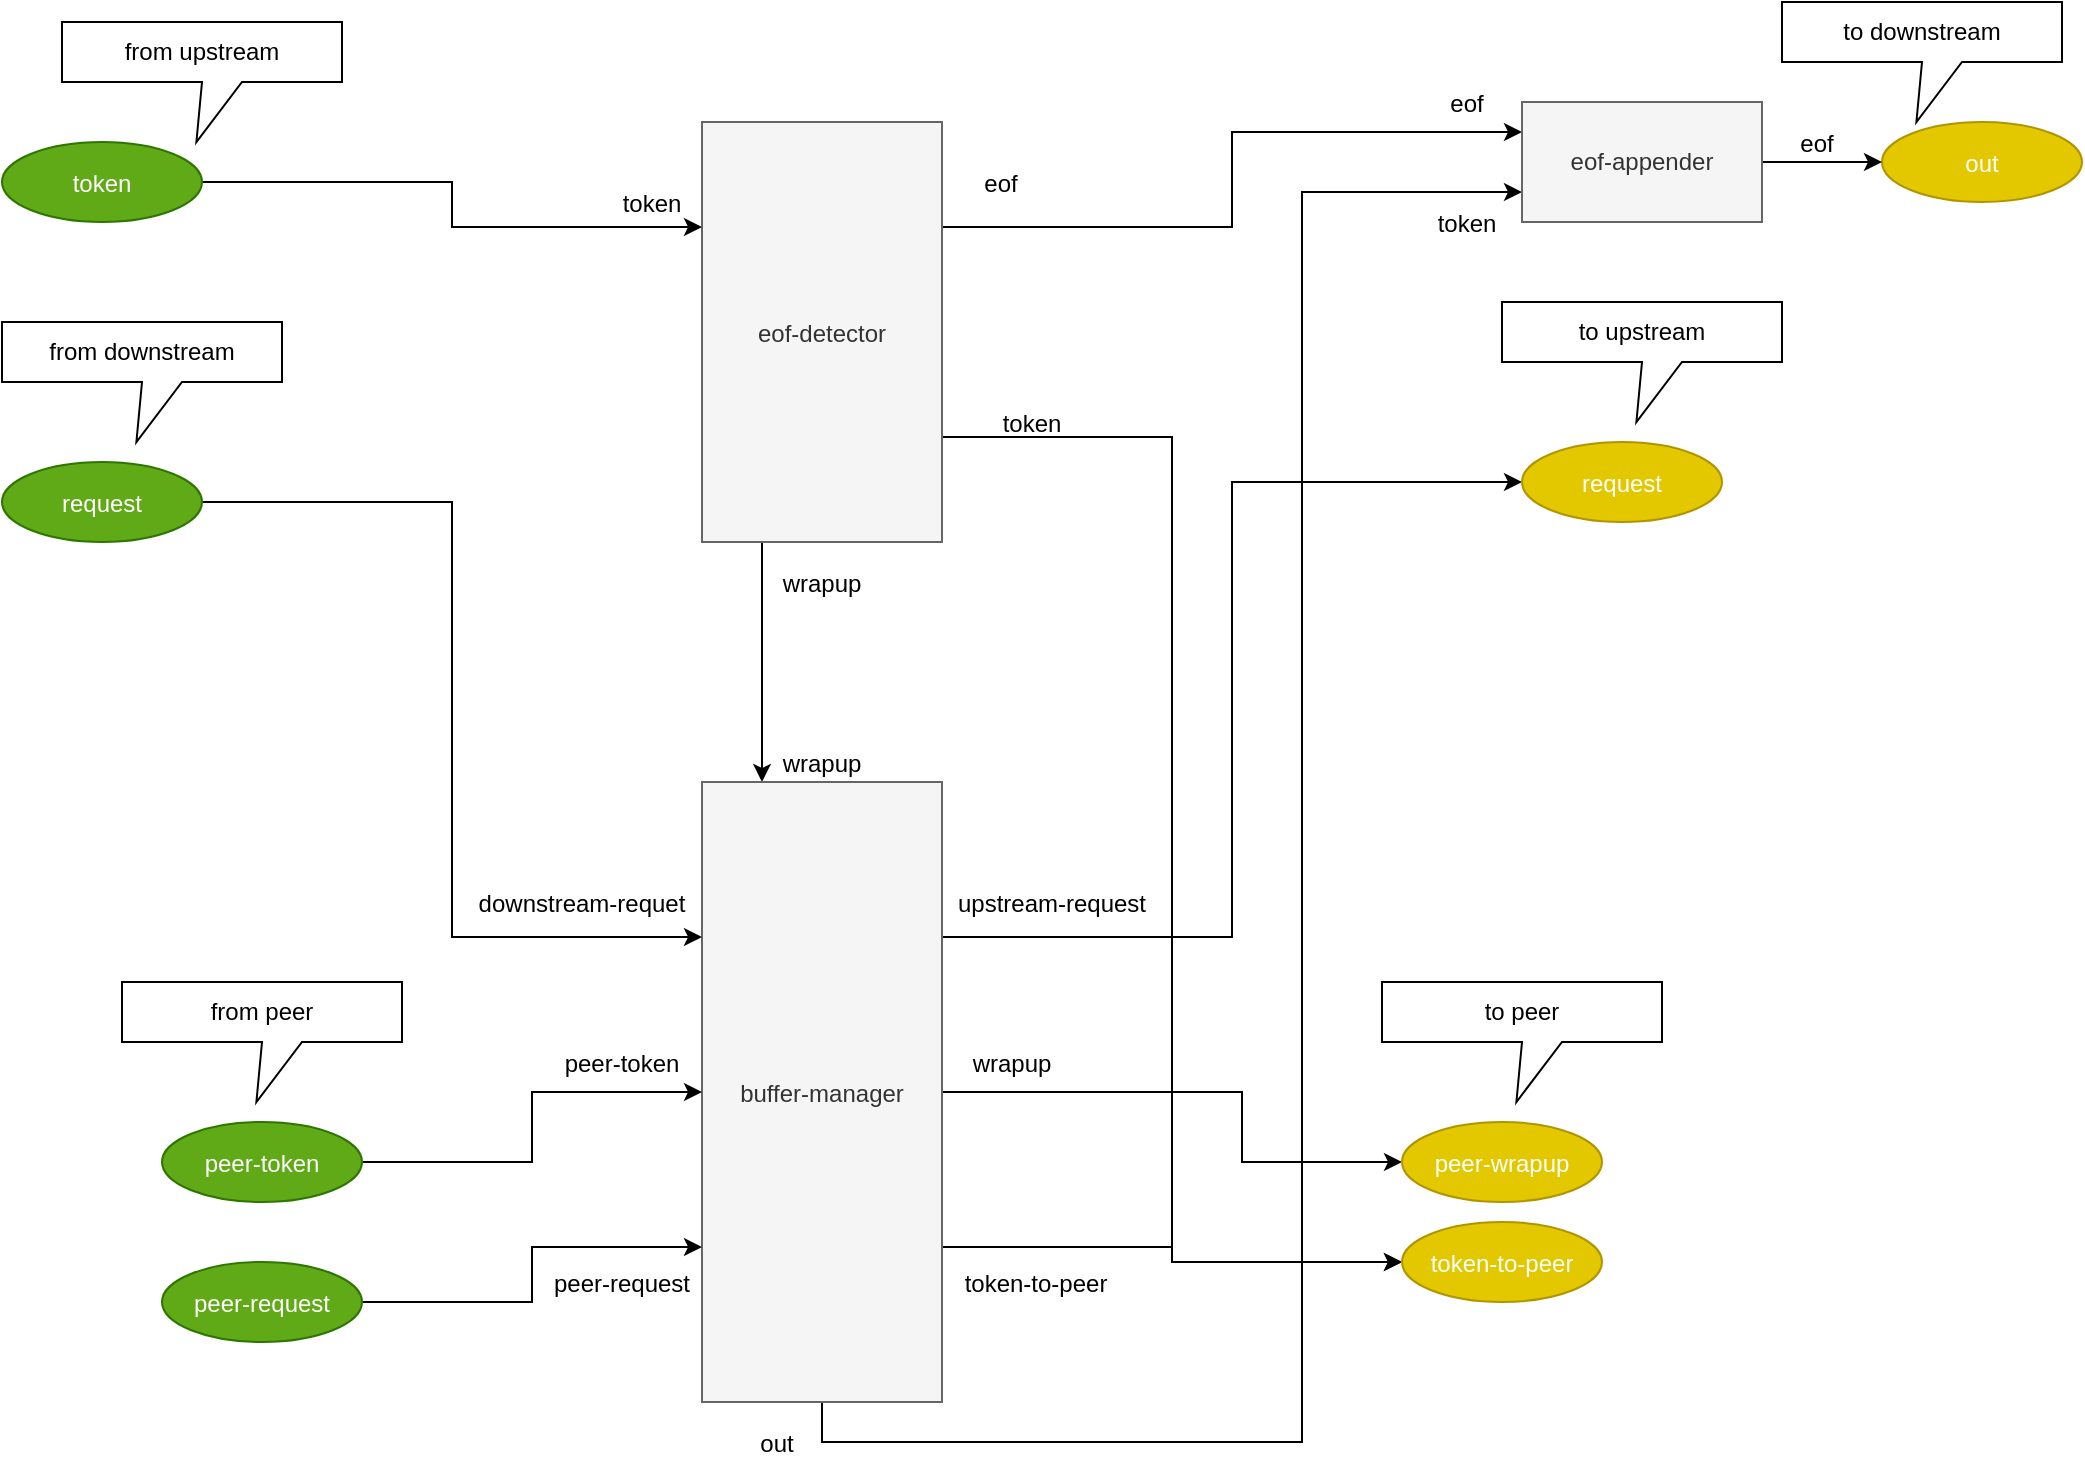 <mxfile version="12.4.2" type="device" pages="2"><diagram id="o73iNTPFbDx_5gJa61zV" name="buffer"><mxGraphModel dx="1106" dy="809" grid="1" gridSize="10" guides="1" tooltips="1" connect="1" arrows="1" fold="1" page="1" pageScale="1" pageWidth="1100" pageHeight="850" math="0" shadow="0"><root><mxCell id="0"/><mxCell id="1" parent="0"/><mxCell id="ewRhne9Iydk6OEXinrPv-48" style="edgeStyle=orthogonalEdgeStyle;rounded=0;orthogonalLoop=1;jettySize=auto;html=1;exitX=0.25;exitY=1;exitDx=0;exitDy=0;entryX=0.25;entryY=0;entryDx=0;entryDy=0;" parent="1" source="ewRhne9Iydk6OEXinrPv-1" target="ewRhne9Iydk6OEXinrPv-2" edge="1"><mxGeometry relative="1" as="geometry"/></mxCell><mxCell id="B5HinJPmVKLL_spJDtsT-1" style="edgeStyle=orthogonalEdgeStyle;rounded=0;orthogonalLoop=1;jettySize=auto;html=1;exitX=1;exitY=0.75;exitDx=0;exitDy=0;entryX=0;entryY=0.5;entryDx=0;entryDy=0;" parent="1" source="ewRhne9Iydk6OEXinrPv-1" target="ewRhne9Iydk6OEXinrPv-16" edge="1"><mxGeometry relative="1" as="geometry"/></mxCell><mxCell id="EkGTwJ-n1GdDMFqV_9Cr-3" style="edgeStyle=orthogonalEdgeStyle;rounded=0;orthogonalLoop=1;jettySize=auto;html=1;exitX=1;exitY=0.25;exitDx=0;exitDy=0;entryX=0;entryY=0.25;entryDx=0;entryDy=0;" edge="1" parent="1" source="ewRhne9Iydk6OEXinrPv-1" target="EkGTwJ-n1GdDMFqV_9Cr-1"><mxGeometry relative="1" as="geometry"/></mxCell><mxCell id="ewRhne9Iydk6OEXinrPv-1" value="eof-detector" style="rounded=0;fillColor=#f5f5f5;strokeColor=#666666;fontColor=#333333;" parent="1" vertex="1"><mxGeometry x="400" y="70" width="120" height="210" as="geometry"/></mxCell><mxCell id="ewRhne9Iydk6OEXinrPv-24" style="edgeStyle=orthogonalEdgeStyle;rounded=0;orthogonalLoop=1;jettySize=auto;html=1;exitX=1;exitY=0.5;exitDx=0;exitDy=0;entryX=0;entryY=0.5;entryDx=0;entryDy=0;" parent="1" source="ewRhne9Iydk6OEXinrPv-2" target="ewRhne9Iydk6OEXinrPv-15" edge="1"><mxGeometry relative="1" as="geometry"><Array as="points"><mxPoint x="670" y="555"/><mxPoint x="670" y="590"/></Array></mxGeometry></mxCell><mxCell id="ewRhne9Iydk6OEXinrPv-27" style="edgeStyle=orthogonalEdgeStyle;rounded=0;orthogonalLoop=1;jettySize=auto;html=1;exitX=1;exitY=0.75;exitDx=0;exitDy=0;" parent="1" source="ewRhne9Iydk6OEXinrPv-2" target="ewRhne9Iydk6OEXinrPv-16" edge="1"><mxGeometry relative="1" as="geometry"/></mxCell><mxCell id="ewRhne9Iydk6OEXinrPv-44" style="edgeStyle=orthogonalEdgeStyle;rounded=0;orthogonalLoop=1;jettySize=auto;html=1;exitX=1;exitY=0.25;exitDx=0;exitDy=0;entryX=0;entryY=0.5;entryDx=0;entryDy=0;" parent="1" source="ewRhne9Iydk6OEXinrPv-2" target="ewRhne9Iydk6OEXinrPv-7" edge="1"><mxGeometry relative="1" as="geometry"/></mxCell><mxCell id="EkGTwJ-n1GdDMFqV_9Cr-4" style="edgeStyle=orthogonalEdgeStyle;rounded=0;orthogonalLoop=1;jettySize=auto;html=1;exitX=0.5;exitY=1;exitDx=0;exitDy=0;entryX=0;entryY=0.75;entryDx=0;entryDy=0;" edge="1" parent="1" source="ewRhne9Iydk6OEXinrPv-2" target="EkGTwJ-n1GdDMFqV_9Cr-1"><mxGeometry relative="1" as="geometry"><Array as="points"><mxPoint x="460" y="730"/><mxPoint x="700" y="730"/><mxPoint x="700" y="105"/></Array></mxGeometry></mxCell><mxCell id="ewRhne9Iydk6OEXinrPv-2" value="buffer-manager" style="rounded=0;fillColor=#f5f5f5;strokeColor=#666666;fontColor=#333333;" parent="1" vertex="1"><mxGeometry x="400" y="400" width="120" height="310" as="geometry"/></mxCell><mxCell id="ewRhne9Iydk6OEXinrPv-9" style="edgeStyle=orthogonalEdgeStyle;rounded=0;orthogonalLoop=1;jettySize=auto;html=1;exitX=1;exitY=0.5;exitDx=0;exitDy=0;entryX=0;entryY=0.25;entryDx=0;entryDy=0;" parent="1" source="ewRhne9Iydk6OEXinrPv-3" target="ewRhne9Iydk6OEXinrPv-1" edge="1"><mxGeometry relative="1" as="geometry"/></mxCell><mxCell id="ewRhne9Iydk6OEXinrPv-3" value="token" style="ellipse;fillColor=#60a917;strokeColor=#2D7600;fontColor=#ffffff;" parent="1" vertex="1"><mxGeometry x="50" y="80" width="100" height="40" as="geometry"/></mxCell><mxCell id="ewRhne9Iydk6OEXinrPv-53" style="edgeStyle=orthogonalEdgeStyle;rounded=0;orthogonalLoop=1;jettySize=auto;html=1;exitX=1;exitY=0.5;exitDx=0;exitDy=0;entryX=0;entryY=0.25;entryDx=0;entryDy=0;" parent="1" source="ewRhne9Iydk6OEXinrPv-4" target="ewRhne9Iydk6OEXinrPv-2" edge="1"><mxGeometry relative="1" as="geometry"/></mxCell><mxCell id="ewRhne9Iydk6OEXinrPv-4" value="request" style="ellipse;fillColor=#60a917;strokeColor=#2D7600;fontColor=#ffffff;" parent="1" vertex="1"><mxGeometry x="50" y="240" width="100" height="40" as="geometry"/></mxCell><mxCell id="ewRhne9Iydk6OEXinrPv-6" value="out" style="ellipse;fillColor=#e3c800;strokeColor=#B09500;fontColor=#ffffff;" parent="1" vertex="1"><mxGeometry x="990" y="70" width="100" height="40" as="geometry"/></mxCell><mxCell id="ewRhne9Iydk6OEXinrPv-7" value="request" style="ellipse;fillColor=#e3c800;strokeColor=#B09500;fontColor=#ffffff;" parent="1" vertex="1"><mxGeometry x="810" y="230" width="100" height="40" as="geometry"/></mxCell><mxCell id="ewRhne9Iydk6OEXinrPv-15" value="peer-wrapup" style="ellipse;fillColor=#e3c800;strokeColor=#B09500;fontColor=#ffffff;" parent="1" vertex="1"><mxGeometry x="750" y="570" width="100" height="40" as="geometry"/></mxCell><mxCell id="ewRhne9Iydk6OEXinrPv-16" value="token-to-peer" style="ellipse;fillColor=#e3c800;strokeColor=#B09500;fontColor=#ffffff;" parent="1" vertex="1"><mxGeometry x="750" y="620" width="100" height="40" as="geometry"/></mxCell><mxCell id="ewRhne9Iydk6OEXinrPv-22" value="token" style="text;strokeColor=none;fillColor=none;align=center;verticalAlign=middle;rounded=0;" parent="1" vertex="1"><mxGeometry x="350" y="100" width="50" height="20" as="geometry"/></mxCell><mxCell id="ewRhne9Iydk6OEXinrPv-25" value="token-to-peer" style="text;strokeColor=none;fillColor=none;align=center;verticalAlign=middle;rounded=0;" parent="1" vertex="1"><mxGeometry x="532" y="640" width="70" height="20" as="geometry"/></mxCell><mxCell id="ewRhne9Iydk6OEXinrPv-26" value="wrapup" style="text;strokeColor=none;fillColor=none;align=center;verticalAlign=middle;rounded=0;" parent="1" vertex="1"><mxGeometry x="520" y="530" width="70" height="20" as="geometry"/></mxCell><mxCell id="ewRhne9Iydk6OEXinrPv-30" style="edgeStyle=orthogonalEdgeStyle;rounded=0;orthogonalLoop=1;jettySize=auto;html=1;exitX=1;exitY=0.5;exitDx=0;exitDy=0;" parent="1" source="ewRhne9Iydk6OEXinrPv-28" target="ewRhne9Iydk6OEXinrPv-2" edge="1"><mxGeometry relative="1" as="geometry"/></mxCell><mxCell id="ewRhne9Iydk6OEXinrPv-28" value="peer-token" style="ellipse;fillColor=#60a917;strokeColor=#2D7600;fontColor=#ffffff;" parent="1" vertex="1"><mxGeometry x="130" y="570" width="100" height="40" as="geometry"/></mxCell><mxCell id="ewRhne9Iydk6OEXinrPv-33" style="edgeStyle=orthogonalEdgeStyle;rounded=0;orthogonalLoop=1;jettySize=auto;html=1;exitX=1;exitY=0.5;exitDx=0;exitDy=0;entryX=0;entryY=0.75;entryDx=0;entryDy=0;" parent="1" source="ewRhne9Iydk6OEXinrPv-29" target="ewRhne9Iydk6OEXinrPv-2" edge="1"><mxGeometry relative="1" as="geometry"/></mxCell><mxCell id="ewRhne9Iydk6OEXinrPv-29" value="peer-request" style="ellipse;fillColor=#60a917;strokeColor=#2D7600;fontColor=#ffffff;" parent="1" vertex="1"><mxGeometry x="130" y="640" width="100" height="40" as="geometry"/></mxCell><mxCell id="ewRhne9Iydk6OEXinrPv-31" value="peer-token" style="text;strokeColor=none;fillColor=none;align=center;verticalAlign=middle;rounded=0;" parent="1" vertex="1"><mxGeometry x="320" y="530" width="80" height="20" as="geometry"/></mxCell><mxCell id="ewRhne9Iydk6OEXinrPv-32" value="peer-request" style="text;strokeColor=none;fillColor=none;align=center;verticalAlign=middle;rounded=0;" parent="1" vertex="1"><mxGeometry x="320" y="640" width="80" height="20" as="geometry"/></mxCell><mxCell id="ewRhne9Iydk6OEXinrPv-40" value="token" style="text;strokeColor=none;fillColor=none;align=center;verticalAlign=middle;rounded=0;" parent="1" vertex="1"><mxGeometry x="530" y="210" width="70" height="20" as="geometry"/></mxCell><mxCell id="ewRhne9Iydk6OEXinrPv-42" value="downstream-requet" style="text;strokeColor=none;fillColor=none;align=center;verticalAlign=middle;rounded=0;" parent="1" vertex="1"><mxGeometry x="280" y="450" width="120" height="20" as="geometry"/></mxCell><mxCell id="ewRhne9Iydk6OEXinrPv-45" value="upstream-request" style="text;strokeColor=none;fillColor=none;align=center;verticalAlign=middle;rounded=0;" parent="1" vertex="1"><mxGeometry x="520" y="450" width="110" height="20" as="geometry"/></mxCell><mxCell id="ewRhne9Iydk6OEXinrPv-49" value="wrapup" style="text;strokeColor=none;fillColor=none;align=center;verticalAlign=middle;rounded=0;" parent="1" vertex="1"><mxGeometry x="440" y="290" width="40" height="20" as="geometry"/></mxCell><mxCell id="ewRhne9Iydk6OEXinrPv-50" value="wrapup" style="text;strokeColor=none;fillColor=none;align=center;verticalAlign=middle;rounded=0;" parent="1" vertex="1"><mxGeometry x="440" y="380" width="40" height="20" as="geometry"/></mxCell><mxCell id="ewRhne9Iydk6OEXinrPv-55" value="out" style="text;strokeColor=none;fillColor=none;align=center;verticalAlign=middle;rounded=0;" parent="1" vertex="1"><mxGeometry x="420" y="720" width="35" height="20" as="geometry"/></mxCell><mxCell id="ewRhne9Iydk6OEXinrPv-58" value="from peer" style="shape=callout;whiteSpace=wrap;html=1;perimeter=calloutPerimeter;fillColor=none;position2=0.48;" parent="1" vertex="1"><mxGeometry x="110" y="500" width="140" height="60" as="geometry"/></mxCell><mxCell id="ewRhne9Iydk6OEXinrPv-61" value="to peer" style="shape=callout;whiteSpace=wrap;html=1;perimeter=calloutPerimeter;fillColor=none;position2=0.48;" parent="1" vertex="1"><mxGeometry x="740" y="500" width="140" height="60" as="geometry"/></mxCell><mxCell id="ewRhne9Iydk6OEXinrPv-62" value="from upstream" style="shape=callout;whiteSpace=wrap;html=1;perimeter=calloutPerimeter;fillColor=none;position2=0.48;" parent="1" vertex="1"><mxGeometry x="80" y="20" width="140" height="60" as="geometry"/></mxCell><mxCell id="ewRhne9Iydk6OEXinrPv-63" value="to downstream" style="shape=callout;whiteSpace=wrap;html=1;perimeter=calloutPerimeter;fillColor=none;position2=0.48;" parent="1" vertex="1"><mxGeometry x="940" y="10" width="140" height="60" as="geometry"/></mxCell><mxCell id="ewRhne9Iydk6OEXinrPv-64" value="from downstream" style="shape=callout;whiteSpace=wrap;html=1;perimeter=calloutPerimeter;fillColor=none;position2=0.48;" parent="1" vertex="1"><mxGeometry x="50" y="170" width="140" height="60" as="geometry"/></mxCell><mxCell id="ewRhne9Iydk6OEXinrPv-65" value="to upstream" style="shape=callout;whiteSpace=wrap;html=1;perimeter=calloutPerimeter;fillColor=none;position2=0.48;" parent="1" vertex="1"><mxGeometry x="800" y="160" width="140" height="60" as="geometry"/></mxCell><mxCell id="EkGTwJ-n1GdDMFqV_9Cr-2" style="edgeStyle=orthogonalEdgeStyle;rounded=0;orthogonalLoop=1;jettySize=auto;html=1;exitX=1;exitY=0.5;exitDx=0;exitDy=0;" edge="1" parent="1" source="EkGTwJ-n1GdDMFqV_9Cr-1" target="ewRhne9Iydk6OEXinrPv-6"><mxGeometry relative="1" as="geometry"/></mxCell><mxCell id="EkGTwJ-n1GdDMFqV_9Cr-1" value="eof-appender" style="rounded=0;whiteSpace=wrap;html=1;fillColor=#f5f5f5;strokeColor=#666666;fontColor=#333333;" vertex="1" parent="1"><mxGeometry x="810" y="60" width="120" height="60" as="geometry"/></mxCell><mxCell id="EkGTwJ-n1GdDMFqV_9Cr-6" value="eof" style="text;strokeColor=none;fillColor=none;align=center;verticalAlign=middle;rounded=0;" vertex="1" parent="1"><mxGeometry x="532" y="90" width="35" height="20" as="geometry"/></mxCell><mxCell id="EkGTwJ-n1GdDMFqV_9Cr-8" value="eof" style="text;strokeColor=none;fillColor=none;align=center;verticalAlign=middle;rounded=0;" vertex="1" parent="1"><mxGeometry x="765" y="50" width="35" height="20" as="geometry"/></mxCell><mxCell id="EkGTwJ-n1GdDMFqV_9Cr-9" value="token" style="text;strokeColor=none;fillColor=none;align=center;verticalAlign=middle;rounded=0;" vertex="1" parent="1"><mxGeometry x="765" y="110" width="35" height="20" as="geometry"/></mxCell><mxCell id="EkGTwJ-n1GdDMFqV_9Cr-10" value="eof" style="text;strokeColor=none;fillColor=none;align=center;verticalAlign=middle;rounded=0;" vertex="1" parent="1"><mxGeometry x="940" y="70" width="35" height="20" as="geometry"/></mxCell></root></mxGraphModel></diagram><diagram id="B4bDc7FS-GBOnTG6-Csv" name="buffer part"><mxGraphModel dx="1106" dy="778" grid="1" gridSize="10" guides="1" tooltips="1" connect="1" arrows="1" fold="1" page="1" pageScale="1" pageWidth="1100" pageHeight="850" math="0" shadow="0"><root><mxCell id="RbAYAEYGX_4DCNtSsA9U-0"/><mxCell id="RbAYAEYGX_4DCNtSsA9U-1" parent="RbAYAEYGX_4DCNtSsA9U-0"/><mxCell id="RbAYAEYGX_4DCNtSsA9U-2" style="edgeStyle=orthogonalEdgeStyle;rounded=0;orthogonalLoop=1;jettySize=auto;html=1;exitX=1;exitY=0.25;exitDx=0;exitDy=0;" edge="1" parent="RbAYAEYGX_4DCNtSsA9U-1" source="RbAYAEYGX_4DCNtSsA9U-5"><mxGeometry relative="1" as="geometry"><mxPoint x="750" y="123" as="targetPoint"/></mxGeometry></mxCell><mxCell id="RbAYAEYGX_4DCNtSsA9U-3" style="edgeStyle=orthogonalEdgeStyle;rounded=0;orthogonalLoop=1;jettySize=auto;html=1;exitX=0.75;exitY=1;exitDx=0;exitDy=0;entryX=0.75;entryY=0;entryDx=0;entryDy=0;" edge="1" parent="RbAYAEYGX_4DCNtSsA9U-1" source="RbAYAEYGX_4DCNtSsA9U-5"><mxGeometry relative="1" as="geometry"><mxPoint x="490" y="400" as="targetPoint"/></mxGeometry></mxCell><mxCell id="RbAYAEYGX_4DCNtSsA9U-4" style="edgeStyle=orthogonalEdgeStyle;rounded=0;orthogonalLoop=1;jettySize=auto;html=1;exitX=0.25;exitY=1;exitDx=0;exitDy=0;entryX=0.25;entryY=0;entryDx=0;entryDy=0;" edge="1" parent="RbAYAEYGX_4DCNtSsA9U-1" source="RbAYAEYGX_4DCNtSsA9U-5"><mxGeometry relative="1" as="geometry"><mxPoint x="430" y="400" as="targetPoint"/></mxGeometry></mxCell><mxCell id="RbAYAEYGX_4DCNtSsA9U-43" style="edgeStyle=orthogonalEdgeStyle;rounded=0;orthogonalLoop=1;jettySize=auto;html=1;exitX=1;exitY=0.5;exitDx=0;exitDy=0;" edge="1" parent="RbAYAEYGX_4DCNtSsA9U-1" source="RbAYAEYGX_4DCNtSsA9U-5"><mxGeometry relative="1" as="geometry"><mxPoint x="860" y="175" as="targetPoint"/></mxGeometry></mxCell><mxCell id="RbAYAEYGX_4DCNtSsA9U-5" value="buffer" style="rounded=0;" vertex="1" parent="RbAYAEYGX_4DCNtSsA9U-1"><mxGeometry x="400" y="70" width="120" height="210" as="geometry"/></mxCell><mxCell id="RbAYAEYGX_4DCNtSsA9U-11" style="edgeStyle=orthogonalEdgeStyle;rounded=0;orthogonalLoop=1;jettySize=auto;html=1;exitX=1;exitY=0.5;exitDx=0;exitDy=0;entryX=0;entryY=0.25;entryDx=0;entryDy=0;" edge="1" parent="RbAYAEYGX_4DCNtSsA9U-1" target="RbAYAEYGX_4DCNtSsA9U-5"><mxGeometry relative="1" as="geometry"><mxPoint x="150" y="100" as="sourcePoint"/></mxGeometry></mxCell><mxCell id="RbAYAEYGX_4DCNtSsA9U-13" style="edgeStyle=orthogonalEdgeStyle;rounded=0;orthogonalLoop=1;jettySize=auto;html=1;" edge="1" parent="RbAYAEYGX_4DCNtSsA9U-1" target="RbAYAEYGX_4DCNtSsA9U-5"><mxGeometry relative="1" as="geometry"><mxPoint x="200" y="175" as="sourcePoint"/></mxGeometry></mxCell><mxCell id="RbAYAEYGX_4DCNtSsA9U-19" value="out" style="text;strokeColor=none;fillColor=none;align=center;verticalAlign=middle;rounded=0;" vertex="1" parent="RbAYAEYGX_4DCNtSsA9U-1"><mxGeometry x="520" y="100" width="40" height="20" as="geometry"/></mxCell><mxCell id="RbAYAEYGX_4DCNtSsA9U-20" value="token" style="text;strokeColor=none;fillColor=none;align=center;verticalAlign=middle;rounded=0;" vertex="1" parent="RbAYAEYGX_4DCNtSsA9U-1"><mxGeometry x="350" y="100" width="50" height="20" as="geometry"/></mxCell><mxCell id="RbAYAEYGX_4DCNtSsA9U-23" style="edgeStyle=orthogonalEdgeStyle;rounded=0;orthogonalLoop=1;jettySize=auto;html=1;entryX=0;entryY=0.75;entryDx=0;entryDy=0;" edge="1" parent="RbAYAEYGX_4DCNtSsA9U-1" target="RbAYAEYGX_4DCNtSsA9U-5"><mxGeometry relative="1" as="geometry"><mxPoint x="290" y="228" as="sourcePoint"/></mxGeometry></mxCell><mxCell id="RbAYAEYGX_4DCNtSsA9U-25" style="edgeStyle=orthogonalEdgeStyle;rounded=0;orthogonalLoop=1;jettySize=auto;html=1;entryX=1;entryY=0.75;entryDx=0;entryDy=0;" edge="1" parent="RbAYAEYGX_4DCNtSsA9U-1" target="RbAYAEYGX_4DCNtSsA9U-5"><mxGeometry relative="1" as="geometry"><mxPoint x="600" y="228" as="sourcePoint"/></mxGeometry></mxCell><mxCell id="RbAYAEYGX_4DCNtSsA9U-27" value="peer-token" style="text;strokeColor=none;fillColor=none;align=center;verticalAlign=middle;rounded=0;" vertex="1" parent="RbAYAEYGX_4DCNtSsA9U-1"><mxGeometry x="330" y="230" width="80" height="20" as="geometry"/></mxCell><mxCell id="RbAYAEYGX_4DCNtSsA9U-28" value="peer-request" style="text;strokeColor=none;fillColor=none;align=center;verticalAlign=middle;rounded=0;" vertex="1" parent="RbAYAEYGX_4DCNtSsA9U-1"><mxGeometry x="520" y="230" width="80" height="20" as="geometry"/></mxCell><mxCell id="RbAYAEYGX_4DCNtSsA9U-30" value="peer-wrapup" style="text;strokeColor=none;fillColor=none;align=center;verticalAlign=middle;rounded=0;" vertex="1" parent="RbAYAEYGX_4DCNtSsA9U-1"><mxGeometry x="500" y="280" width="70" height="20" as="geometry"/></mxCell><mxCell id="RbAYAEYGX_4DCNtSsA9U-33" value="token-to-peer" style="text;strokeColor=none;fillColor=none;align=center;verticalAlign=middle;rounded=0;" vertex="1" parent="RbAYAEYGX_4DCNtSsA9U-1"><mxGeometry x="340" y="280" width="90" height="20" as="geometry"/></mxCell><mxCell id="RbAYAEYGX_4DCNtSsA9U-38" value="from upstream" style="shape=callout;whiteSpace=wrap;html=1;perimeter=calloutPerimeter;fillColor=none;position2=0.48;" vertex="1" parent="RbAYAEYGX_4DCNtSsA9U-1"><mxGeometry x="80" y="20" width="140" height="60" as="geometry"/></mxCell><mxCell id="RbAYAEYGX_4DCNtSsA9U-39" value="to downstream" style="shape=callout;whiteSpace=wrap;html=1;perimeter=calloutPerimeter;fillColor=none;position2=0.48;" vertex="1" parent="RbAYAEYGX_4DCNtSsA9U-1"><mxGeometry x="630" y="60" width="140" height="60" as="geometry"/></mxCell><mxCell id="RbAYAEYGX_4DCNtSsA9U-40" value="from downstream" style="shape=callout;whiteSpace=wrap;html=1;perimeter=calloutPerimeter;fillColor=none;position2=0.48;" vertex="1" parent="RbAYAEYGX_4DCNtSsA9U-1"><mxGeometry x="90" y="120" width="140" height="60" as="geometry"/></mxCell><mxCell id="RbAYAEYGX_4DCNtSsA9U-41" value="to upstream" style="shape=callout;whiteSpace=wrap;html=1;perimeter=calloutPerimeter;fillColor=none;position2=0.48;" vertex="1" parent="RbAYAEYGX_4DCNtSsA9U-1"><mxGeometry x="810" y="110" width="140" height="60" as="geometry"/></mxCell><mxCell id="RbAYAEYGX_4DCNtSsA9U-42" value="request" style="text;strokeColor=none;fillColor=none;align=center;verticalAlign=middle;rounded=0;" vertex="1" parent="RbAYAEYGX_4DCNtSsA9U-1"><mxGeometry x="350" y="150" width="50" height="20" as="geometry"/></mxCell><mxCell id="RbAYAEYGX_4DCNtSsA9U-44" value="request" style="text;strokeColor=none;fillColor=none;align=center;verticalAlign=middle;rounded=0;" vertex="1" parent="RbAYAEYGX_4DCNtSsA9U-1"><mxGeometry x="520" y="150" width="60" height="20" as="geometry"/></mxCell></root></mxGraphModel></diagram></mxfile>